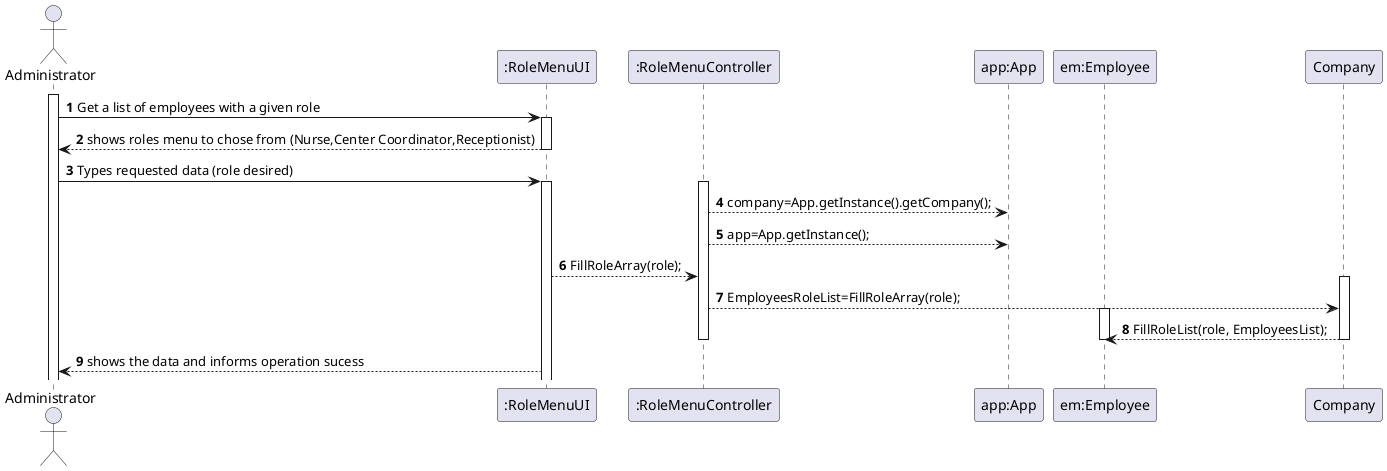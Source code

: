 @startuml
'https://plantuml.com/class-diagram

autonumber
    actor Administrator

    participant ":RoleMenuUI" as UI
    participant ":RoleMenuController" as  CTRL
    participant "app:App" as _APP
    participant "em:Employee" as EM



    activate Administrator
    Administrator -> UI: Get a list of employees with a given role
    activate UI
    UI --> Administrator: shows roles menu to chose from (Nurse,Center Coordinator,Receptionist)
   deactivate UI
    UI <- Administrator: Types requested data (role desired)
    activate UI
    activate CTRL

    CTRL-->_APP:company=App.getInstance().getCompany();
    CTRL-->_APP:app=App.getInstance();

    UI-->CTRL:FillRoleArray(role);

    activate Company
    CTRL-->Company:EmployeesRoleList=FillRoleArray(role);

    activate  EM
    Company-->EM:FillRoleList(role, EmployeesList);
    deactivate EM
    deactivate Company



    deactivate CTRL
    Administrator <-- UI: shows the data and informs operation sucess


@enduml